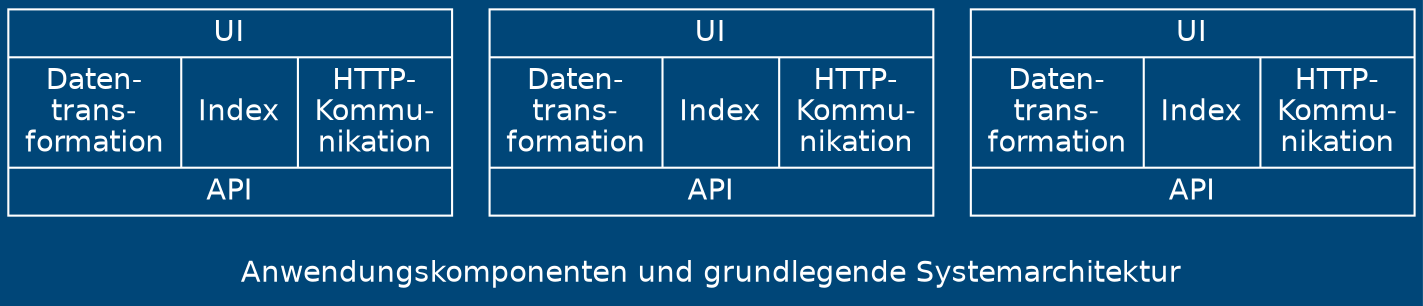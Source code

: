 digraph scs {
	compound=true
	node[shape=box color=white fontcolor=white fontname=helvetica]
	graph [bgcolor="#004678" color=white fontcolor=white fontname=helvetica]
	edge[color=white fontcolor=white fontname=helvetica]
	edge[arrowhead=empty arrowtail=empty]
	rankdir=TD
	splines=false
	label="\nAnwendungskomponenten und grundlegende Systemarchitektur"
	scs1[shape=record label="{UI|{Daten-\ntrans-\nformation|Index|HTTP-\nKommu-\nnikation}|API}"]
	scs2[shape=record label="{UI|{Daten-\ntrans-\nformation|Index|HTTP-\nKommu-\nnikation}|API}"]
	scs3[shape=record label="{UI|{Daten-\ntrans-\nformation|Index|HTTP-\nKommu-\nnikation}|API}"]
}